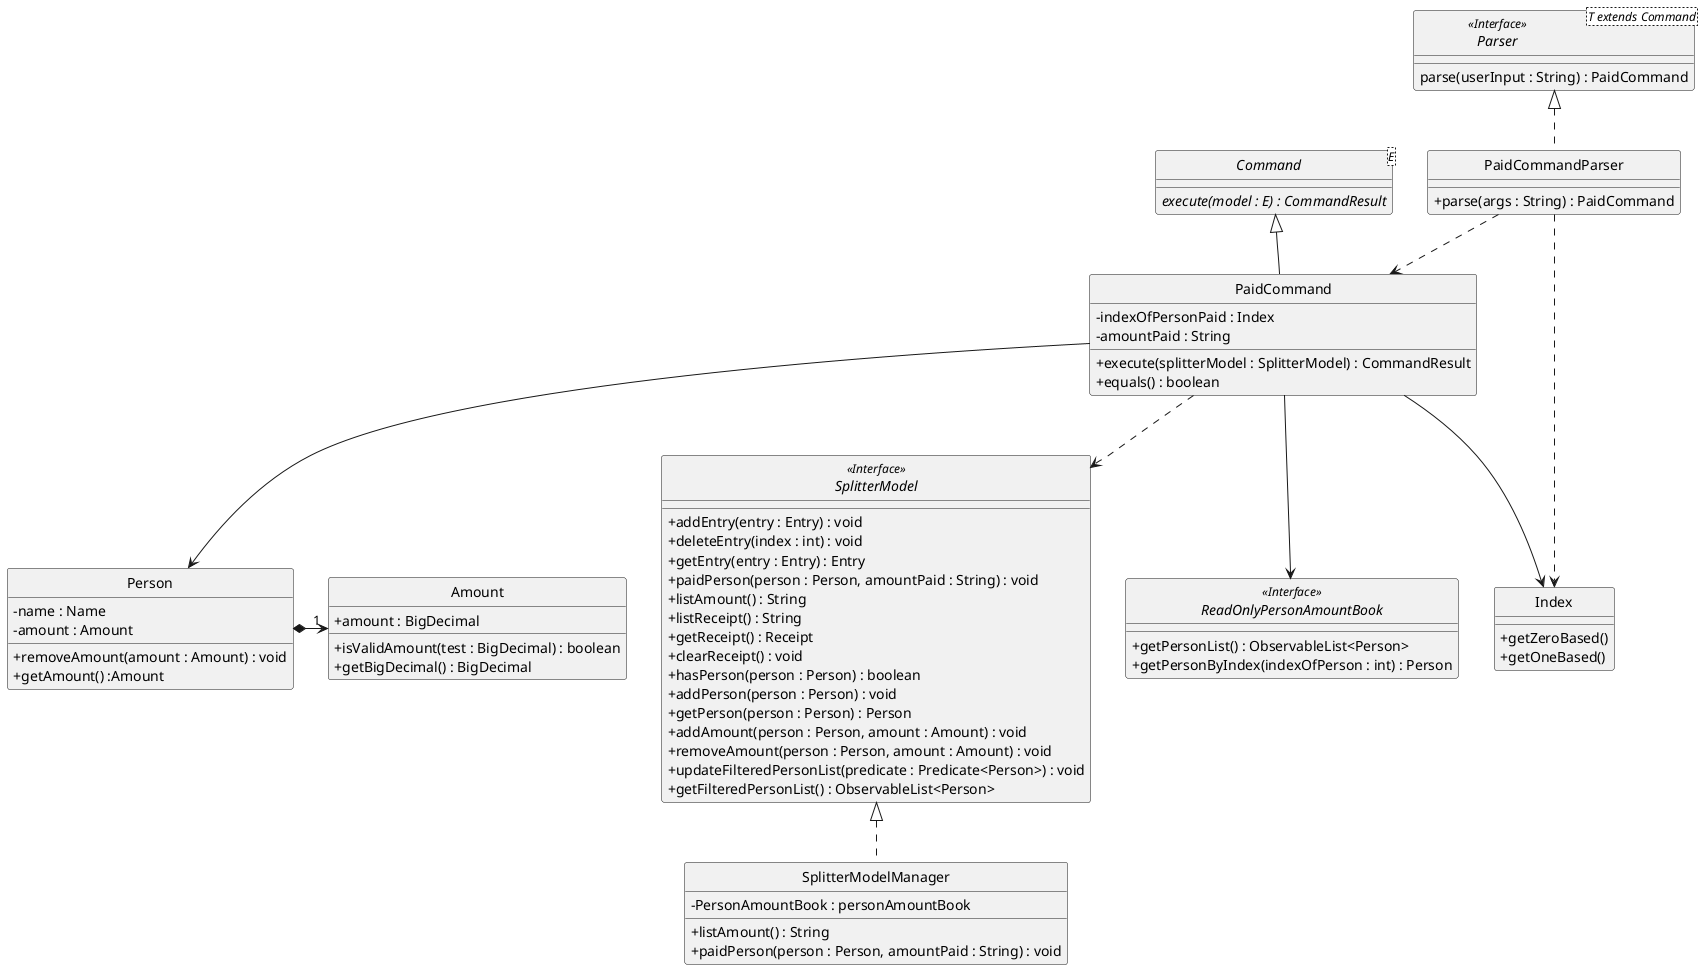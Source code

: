 @startuml
/' @author @WillySeahh'/
/' Got inspiration and adapted
from https://github.com/AY1920S2-CS2103T-W12-1/main/blob/master/docs/images/DeliveredClassDiagram.png '/

skinparam backgroundColor #ffffff
skinparam classAttributeIconSize 0
hide circle

class PaidCommandParser implements Parser {
    /' Methods '/
    + parse(args : String) : PaidCommand
}

interface Parser<T extends Command> <<Interface>> {
    parse(userInput : String) : PaidCommand
}

abstract class Command <E> {
    {abstract} execute(model : E) : CommandResult
}

class PaidCommand extends Command {
    /' Fields '/
    - indexOfPersonPaid : Index
    - amountPaid : String

    /' Methods '/
    + execute(splitterModel : SplitterModel) : CommandResult
    + equals() : boolean
}

interface SplitterModel <<Interface>> {
    + addEntry(entry : Entry) : void
    + deleteEntry(index : int) : void
    + getEntry(entry : Entry) : Entry
    + paidPerson(person : Person, amountPaid : String) : void
    + listAmount() : String
    + listReceipt() : String
    + getReceipt() : Receipt
    + clearReceipt() : void
    + hasPerson(person : Person) : boolean
    + addPerson(person : Person) : void
    + getPerson(person : Person) : Person
    + addAmount(person : Person, amount : Amount) : void
    + removeAmount(person : Person, amount : Amount) : void
    + updateFilteredPersonList(predicate : Predicate<Person>) : void
    + getFilteredPersonList() : ObservableList<Person>

}

class Index {
    + getZeroBased()
    + getOneBased()
}



class SplitterModelManager implements SplitterModel {
    /' Fields '/
    - PersonAmountBook : personAmountBook

    /' Methods '/
    + listAmount() : String
    + paidPerson(person : Person, amountPaid : String) : void
}

interface ReadOnlyPersonAmountBook <<Interface>> {

        + getPersonList() : ObservableList<Person>
        + getPersonByIndex(indexOfPerson : int) : Person

}

class Person {
     /' Fields '/
     - name : Name
     - amount : Amount

     /' Methods '/
     + removeAmount(amount : Amount) : void
     + getAmount() :Amount
}

class Amount{
    /' Fields '/
    + amount : BigDecimal

    /' Methods '/
    + isValidAmount(test : BigDecimal) : boolean
    + getBigDecimal() : BigDecimal
}




PaidCommandParser ..> PaidCommand
PaidCommand ..> SplitterModel
PaidCommandParser ..> Index
PaidCommand --> Index
PaidCommand --> ReadOnlyPersonAmountBook
PaidCommand --> Person
Person *-right->"1" Amount


@enduml
